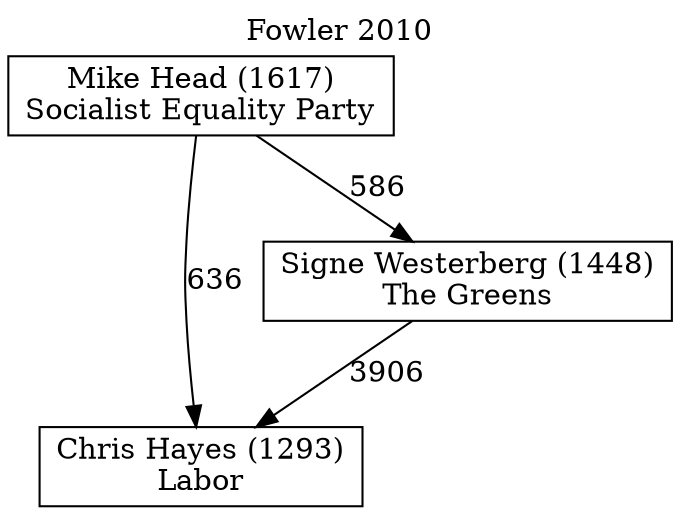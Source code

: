 // House preference flow
digraph "Chris Hayes (1293)_Fowler_2010" {
	graph [label="Fowler 2010" labelloc=t mclimit=10]
	node [shape=box]
	"Chris Hayes (1293)" [label="Chris Hayes (1293)
Labor"]
	"Mike Head (1617)" [label="Mike Head (1617)
Socialist Equality Party"]
	"Signe Westerberg (1448)" [label="Signe Westerberg (1448)
The Greens"]
	"Mike Head (1617)" -> "Chris Hayes (1293)" [label=636]
	"Mike Head (1617)" -> "Signe Westerberg (1448)" [label=586]
	"Signe Westerberg (1448)" -> "Chris Hayes (1293)" [label=3906]
}
